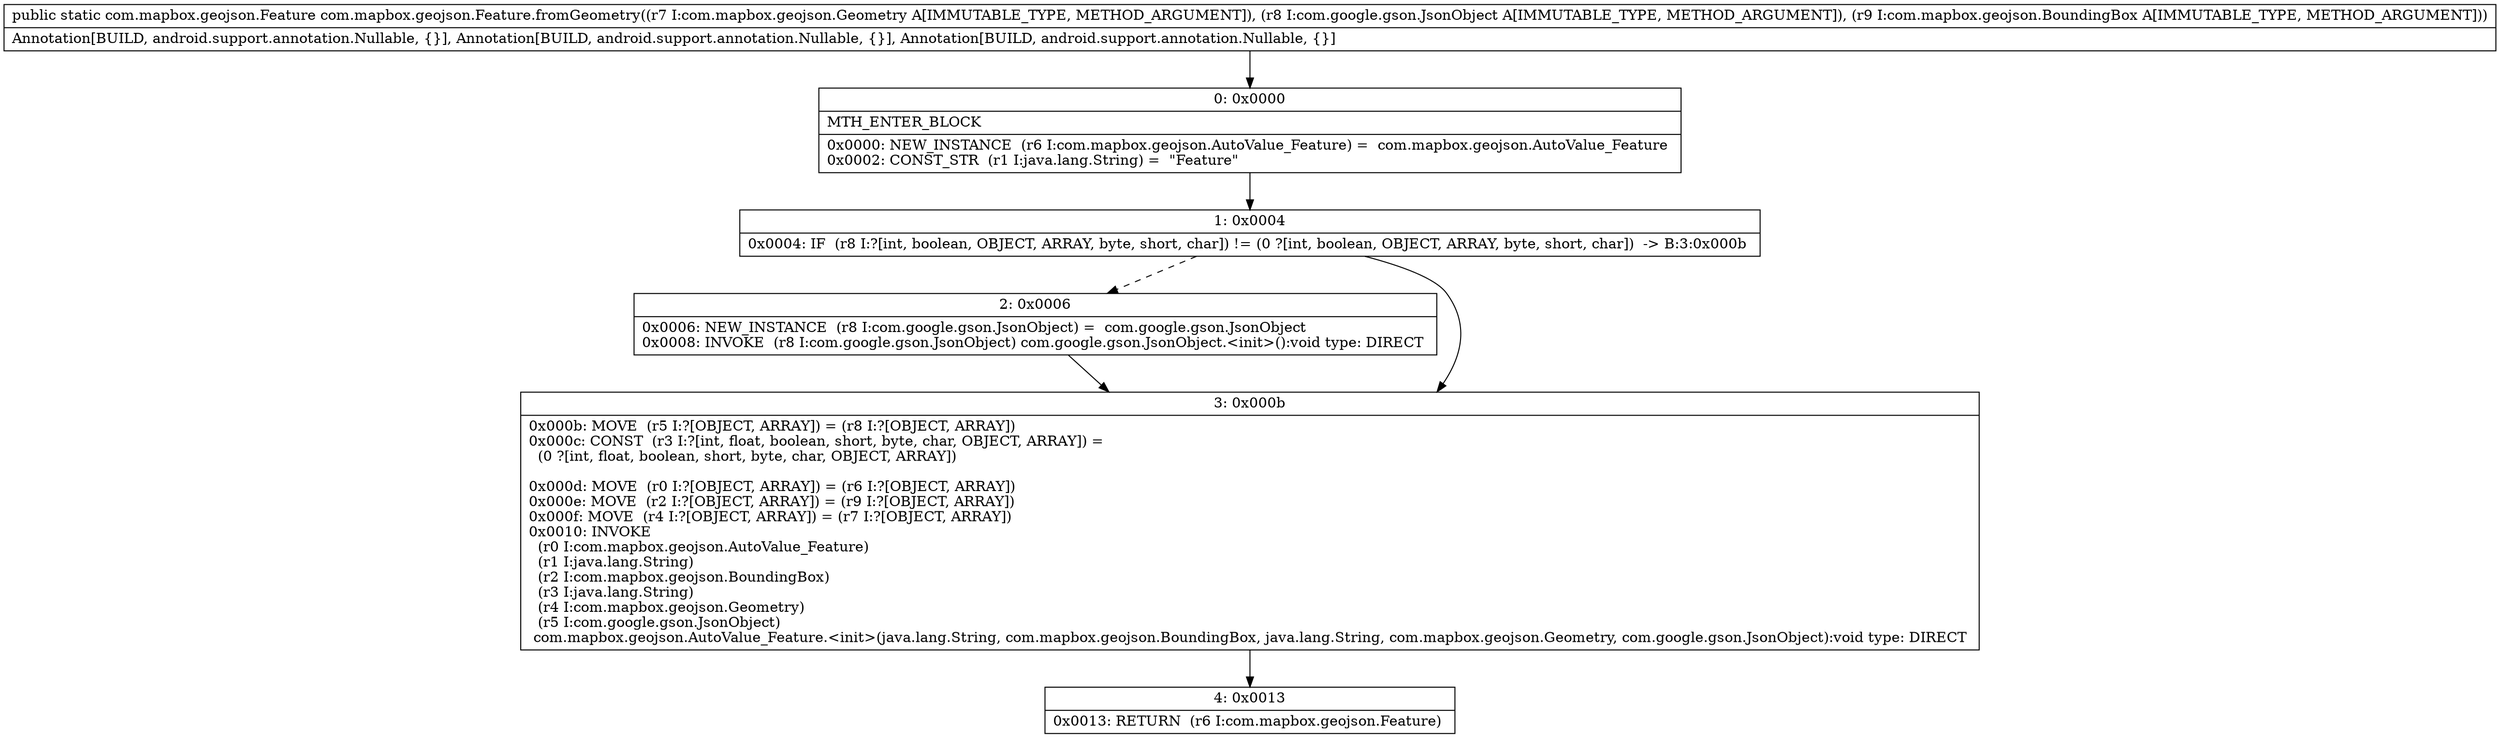 digraph "CFG forcom.mapbox.geojson.Feature.fromGeometry(Lcom\/mapbox\/geojson\/Geometry;Lcom\/google\/gson\/JsonObject;Lcom\/mapbox\/geojson\/BoundingBox;)Lcom\/mapbox\/geojson\/Feature;" {
Node_0 [shape=record,label="{0\:\ 0x0000|MTH_ENTER_BLOCK\l|0x0000: NEW_INSTANCE  (r6 I:com.mapbox.geojson.AutoValue_Feature) =  com.mapbox.geojson.AutoValue_Feature \l0x0002: CONST_STR  (r1 I:java.lang.String) =  \"Feature\" \l}"];
Node_1 [shape=record,label="{1\:\ 0x0004|0x0004: IF  (r8 I:?[int, boolean, OBJECT, ARRAY, byte, short, char]) != (0 ?[int, boolean, OBJECT, ARRAY, byte, short, char])  \-\> B:3:0x000b \l}"];
Node_2 [shape=record,label="{2\:\ 0x0006|0x0006: NEW_INSTANCE  (r8 I:com.google.gson.JsonObject) =  com.google.gson.JsonObject \l0x0008: INVOKE  (r8 I:com.google.gson.JsonObject) com.google.gson.JsonObject.\<init\>():void type: DIRECT \l}"];
Node_3 [shape=record,label="{3\:\ 0x000b|0x000b: MOVE  (r5 I:?[OBJECT, ARRAY]) = (r8 I:?[OBJECT, ARRAY]) \l0x000c: CONST  (r3 I:?[int, float, boolean, short, byte, char, OBJECT, ARRAY]) = \l  (0 ?[int, float, boolean, short, byte, char, OBJECT, ARRAY])\l \l0x000d: MOVE  (r0 I:?[OBJECT, ARRAY]) = (r6 I:?[OBJECT, ARRAY]) \l0x000e: MOVE  (r2 I:?[OBJECT, ARRAY]) = (r9 I:?[OBJECT, ARRAY]) \l0x000f: MOVE  (r4 I:?[OBJECT, ARRAY]) = (r7 I:?[OBJECT, ARRAY]) \l0x0010: INVOKE  \l  (r0 I:com.mapbox.geojson.AutoValue_Feature)\l  (r1 I:java.lang.String)\l  (r2 I:com.mapbox.geojson.BoundingBox)\l  (r3 I:java.lang.String)\l  (r4 I:com.mapbox.geojson.Geometry)\l  (r5 I:com.google.gson.JsonObject)\l com.mapbox.geojson.AutoValue_Feature.\<init\>(java.lang.String, com.mapbox.geojson.BoundingBox, java.lang.String, com.mapbox.geojson.Geometry, com.google.gson.JsonObject):void type: DIRECT \l}"];
Node_4 [shape=record,label="{4\:\ 0x0013|0x0013: RETURN  (r6 I:com.mapbox.geojson.Feature) \l}"];
MethodNode[shape=record,label="{public static com.mapbox.geojson.Feature com.mapbox.geojson.Feature.fromGeometry((r7 I:com.mapbox.geojson.Geometry A[IMMUTABLE_TYPE, METHOD_ARGUMENT]), (r8 I:com.google.gson.JsonObject A[IMMUTABLE_TYPE, METHOD_ARGUMENT]), (r9 I:com.mapbox.geojson.BoundingBox A[IMMUTABLE_TYPE, METHOD_ARGUMENT]))  | Annotation[BUILD, android.support.annotation.Nullable, \{\}], Annotation[BUILD, android.support.annotation.Nullable, \{\}], Annotation[BUILD, android.support.annotation.Nullable, \{\}]\l}"];
MethodNode -> Node_0;
Node_0 -> Node_1;
Node_1 -> Node_2[style=dashed];
Node_1 -> Node_3;
Node_2 -> Node_3;
Node_3 -> Node_4;
}

